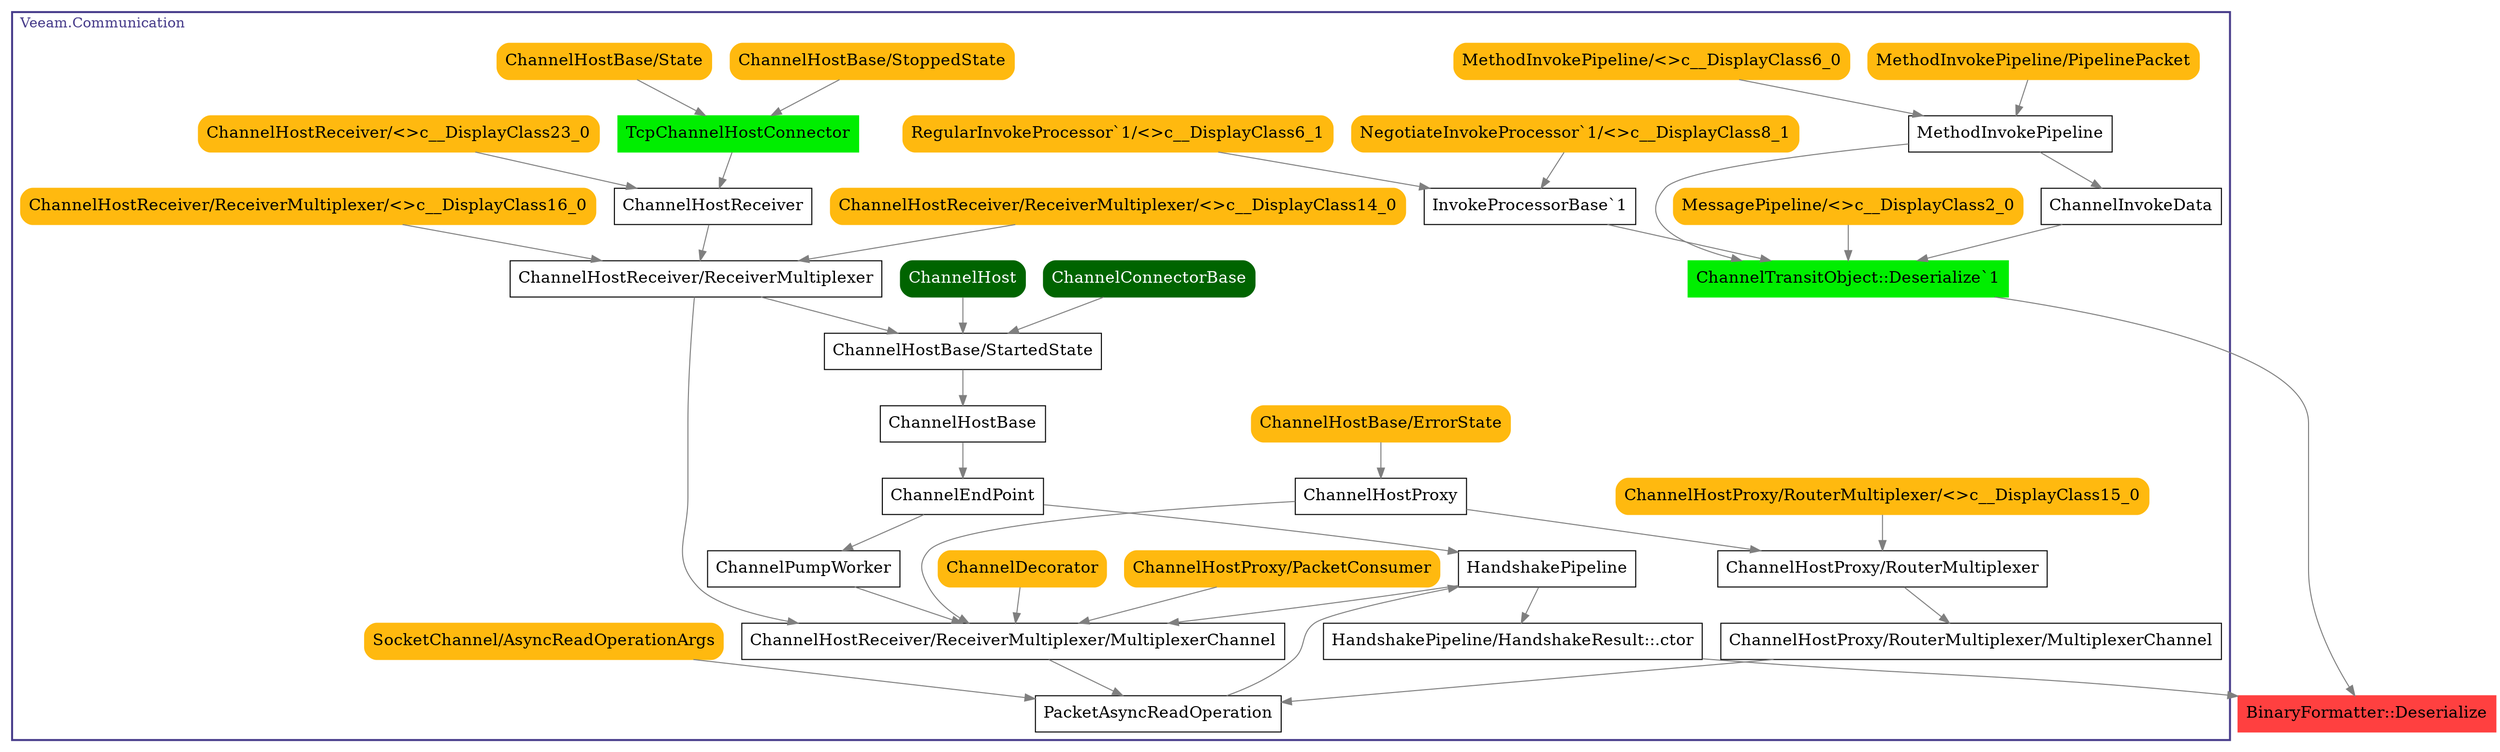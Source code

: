 digraph G {
node [fontsize = 16];
0 [label="BinaryFormatter::Deserialize", shape="box", style="filled", fillcolor="brown1", color="brown1"];
subgraph cluster_0 {
label="Veeam.Communication";
color=darkslateblue;
fontcolor=darkslateblue;
penwidth=2;
labeljust=l;
1 [label="HandshakePipeline/HandshakeResult::.ctor", shape="box"];
2 [label="ChannelTransitObject::Deserialize`1", shape="box", style="filled", fillcolor="green2", color="green2"];
3 [label="HandshakePipeline", shape="box"];
4 [label="MessagePipeline/<>c__DisplayClass2_0", shape="box", style="filled, rounded", fillcolor="darkgoldenrod1", color="darkgoldenrod1"];
5 [label="MethodInvokePipeline", shape="box"];
6 [label="ChannelInvokeData", shape="box"];
7 [label="InvokeProcessorBase`1", shape="box"];
8 [label="MethodInvokePipeline/PipelinePacket", shape="box", style="filled, rounded", fillcolor="darkgoldenrod1", color="darkgoldenrod1"];
9 [label="NegotiateInvokeProcessor`1/<>c__DisplayClass8_1", shape="box", style="filled, rounded", fillcolor="darkgoldenrod1", color="darkgoldenrod1"];
10 [label="RegularInvokeProcessor`1/<>c__DisplayClass6_1", shape="box", style="filled, rounded", fillcolor="darkgoldenrod1", color="darkgoldenrod1"];
11 [label="PacketAsyncReadOperation", shape="box"];
12 [label="MethodInvokePipeline/<>c__DisplayClass6_0", shape="box", style="filled, rounded", fillcolor="darkgoldenrod1", color="darkgoldenrod1"];
13 [label="ChannelHostReceiver/ReceiverMultiplexer/MultiplexerChannel", shape="box"];
14 [label="ChannelHostProxy/RouterMultiplexer/MultiplexerChannel", shape="box"];
15 [label="SocketChannel/AsyncReadOperationArgs", shape="box", style="filled, rounded", fillcolor="darkgoldenrod1", color="darkgoldenrod1"];
16 [label="ChannelHostReceiver/ReceiverMultiplexer", shape="box"];
17 [label="ChannelHostProxy/RouterMultiplexer", shape="box"];
18 [label="ChannelHostReceiver", shape="box"];
19 [label="ChannelHostProxy", shape="box"];
20 [label="ChannelHostProxy/PacketConsumer", shape="box", style="filled, rounded", fillcolor="darkgoldenrod1", color="darkgoldenrod1"];
21 [label="ChannelPumpWorker", shape="box"];
22 [label="ChannelDecorator", shape="box", style="filled, rounded", fillcolor="darkgoldenrod1", color="darkgoldenrod1"];
23 [label="ChannelHostReceiver/ReceiverMultiplexer/<>c__DisplayClass14_0", shape="box", style="filled, rounded", fillcolor="darkgoldenrod1", color="darkgoldenrod1"];
24 [label="ChannelEndPoint", shape="box"];
25 [label="ChannelHostProxy/RouterMultiplexer/<>c__DisplayClass15_0", shape="box", style="filled, rounded", fillcolor="darkgoldenrod1", color="darkgoldenrod1"];
26 [label="TcpChannelHostConnector", shape="box", style="filled", fillcolor="green2", color="green2"];
27 [label="ChannelHostReceiver/<>c__DisplayClass23_0", shape="box", style="filled, rounded", fillcolor="darkgoldenrod1", color="darkgoldenrod1"];
28 [label="ChannelHostBase/ErrorState", shape="box", style="filled, rounded", fillcolor="darkgoldenrod1", color="darkgoldenrod1"];
29 [label="ChannelHostBase", shape="box"];
30 [label="ChannelHostBase/StoppedState", shape="box", style="filled, rounded", fillcolor="darkgoldenrod1", color="darkgoldenrod1"];
31 [label="ChannelHostBase/StartedState", shape="box"];
32 [label="ChannelHost", shape="box", style="filled, rounded", fillcolor="darkgreen", color="darkgreen", fontcolor="white"];
33 [label="ChannelConnectorBase", shape="box", style="filled, rounded", fillcolor="darkgreen", color="darkgreen", fontcolor="white"];
34 [label="ChannelHostBase/State", shape="box", style="filled, rounded", fillcolor="darkgoldenrod1", color="darkgoldenrod1"];
35 [label="ChannelHostReceiver/ReceiverMultiplexer/<>c__DisplayClass16_0", shape="box", style="filled, rounded", fillcolor="darkgoldenrod1", color="darkgoldenrod1"];
}
1 -> 0 [color="gray50"];
2 -> 0 [color="gray50"];
3 -> 1 [color="gray50"];
3 -> 13 [color="gray50"];
4 -> 2 [color="gray50"];
5 -> 2 [color="gray50"];
5 -> 6 [color="gray50"];
6 -> 2 [color="gray50"];
7 -> 2 [color="gray50"];
8 -> 5 [color="gray50"];
9 -> 7 [color="gray50"];
10 -> 7 [color="gray50"];
11 -> 3 [color="gray50"];
12 -> 5 [color="gray50"];
13 -> 11 [color="gray50"];
14 -> 11 [color="gray50"];
15 -> 11 [color="gray50"];
16 -> 13 [color="gray50"];
16 -> 31 [color="gray50"];
17 -> 14 [color="gray50"];
18 -> 16 [color="gray50"];
19 -> 17 [color="gray50"];
19 -> 13 [color="gray50"];
20 -> 13 [color="gray50"];
21 -> 13 [color="gray50"];
22 -> 13 [color="gray50"];
23 -> 16 [color="gray50"];
24 -> 21 [color="gray50"];
24 -> 3 [color="gray50"];
25 -> 17 [color="gray50"];
26 -> 18 [color="gray50"];
27 -> 18 [color="gray50"];
28 -> 19 [color="gray50"];
29 -> 24 [color="gray50"];
30 -> 26 [color="gray50"];
31 -> 29 [color="gray50"];
32 -> 31 [color="gray50"];
33 -> 31 [color="gray50"];
34 -> 26 [color="gray50"];
35 -> 16 [color="gray50"];
}
